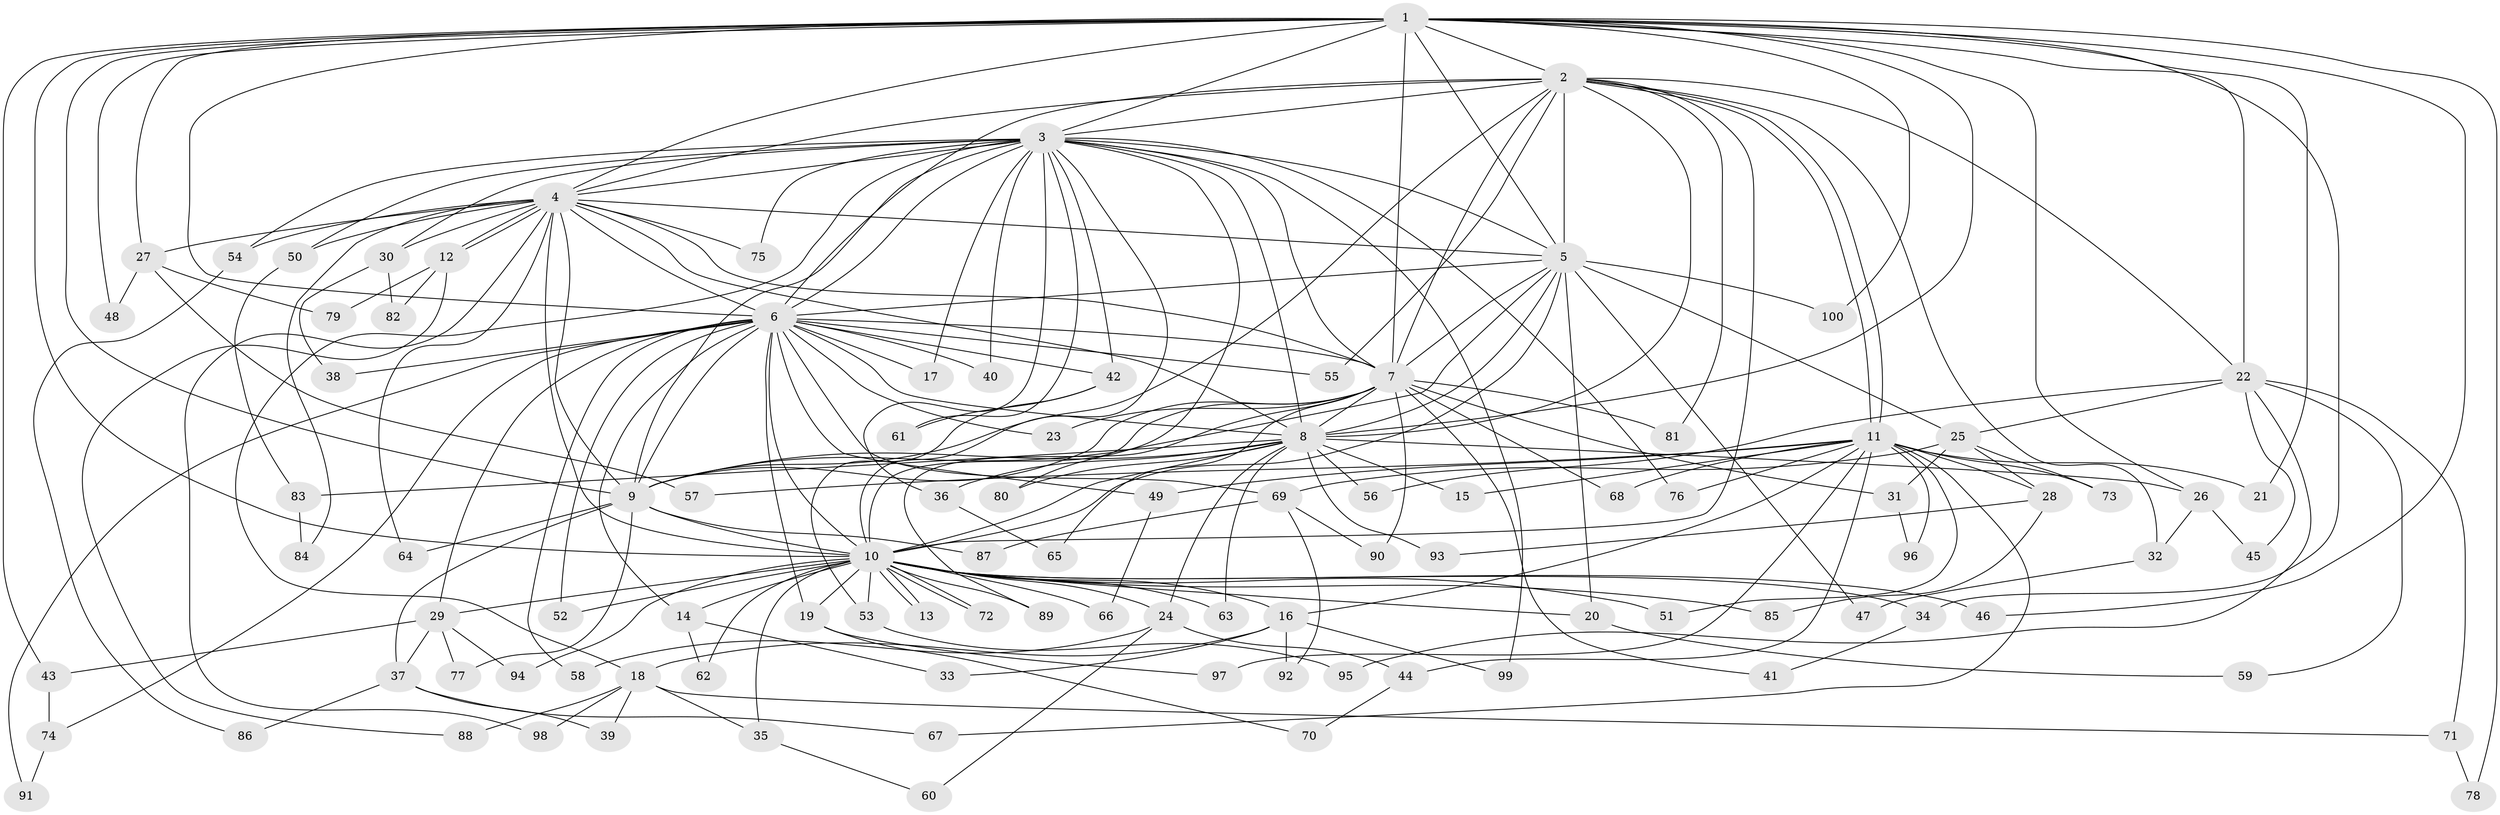 // Generated by graph-tools (version 1.1) at 2025/38/02/21/25 10:38:52]
// undirected, 100 vertices, 225 edges
graph export_dot {
graph [start="1"]
  node [color=gray90,style=filled];
  1;
  2;
  3;
  4;
  5;
  6;
  7;
  8;
  9;
  10;
  11;
  12;
  13;
  14;
  15;
  16;
  17;
  18;
  19;
  20;
  21;
  22;
  23;
  24;
  25;
  26;
  27;
  28;
  29;
  30;
  31;
  32;
  33;
  34;
  35;
  36;
  37;
  38;
  39;
  40;
  41;
  42;
  43;
  44;
  45;
  46;
  47;
  48;
  49;
  50;
  51;
  52;
  53;
  54;
  55;
  56;
  57;
  58;
  59;
  60;
  61;
  62;
  63;
  64;
  65;
  66;
  67;
  68;
  69;
  70;
  71;
  72;
  73;
  74;
  75;
  76;
  77;
  78;
  79;
  80;
  81;
  82;
  83;
  84;
  85;
  86;
  87;
  88;
  89;
  90;
  91;
  92;
  93;
  94;
  95;
  96;
  97;
  98;
  99;
  100;
  1 -- 2;
  1 -- 3;
  1 -- 4;
  1 -- 5;
  1 -- 6;
  1 -- 7;
  1 -- 8;
  1 -- 9;
  1 -- 10;
  1 -- 21;
  1 -- 22;
  1 -- 26;
  1 -- 27;
  1 -- 34;
  1 -- 43;
  1 -- 46;
  1 -- 48;
  1 -- 78;
  1 -- 100;
  2 -- 3;
  2 -- 4;
  2 -- 5;
  2 -- 6;
  2 -- 7;
  2 -- 8;
  2 -- 9;
  2 -- 10;
  2 -- 11;
  2 -- 11;
  2 -- 22;
  2 -- 32;
  2 -- 55;
  2 -- 81;
  3 -- 4;
  3 -- 5;
  3 -- 6;
  3 -- 7;
  3 -- 8;
  3 -- 9;
  3 -- 10;
  3 -- 17;
  3 -- 18;
  3 -- 30;
  3 -- 36;
  3 -- 40;
  3 -- 42;
  3 -- 50;
  3 -- 54;
  3 -- 61;
  3 -- 75;
  3 -- 76;
  3 -- 80;
  3 -- 99;
  4 -- 5;
  4 -- 6;
  4 -- 7;
  4 -- 8;
  4 -- 9;
  4 -- 10;
  4 -- 12;
  4 -- 12;
  4 -- 27;
  4 -- 30;
  4 -- 50;
  4 -- 54;
  4 -- 64;
  4 -- 75;
  4 -- 84;
  4 -- 98;
  5 -- 6;
  5 -- 7;
  5 -- 8;
  5 -- 9;
  5 -- 10;
  5 -- 20;
  5 -- 25;
  5 -- 47;
  5 -- 100;
  6 -- 7;
  6 -- 8;
  6 -- 9;
  6 -- 10;
  6 -- 14;
  6 -- 17;
  6 -- 19;
  6 -- 23;
  6 -- 29;
  6 -- 38;
  6 -- 40;
  6 -- 42;
  6 -- 49;
  6 -- 52;
  6 -- 55;
  6 -- 58;
  6 -- 69;
  6 -- 74;
  6 -- 91;
  7 -- 8;
  7 -- 9;
  7 -- 10;
  7 -- 23;
  7 -- 31;
  7 -- 41;
  7 -- 65;
  7 -- 68;
  7 -- 81;
  7 -- 89;
  7 -- 90;
  8 -- 9;
  8 -- 10;
  8 -- 15;
  8 -- 24;
  8 -- 26;
  8 -- 36;
  8 -- 56;
  8 -- 63;
  8 -- 80;
  8 -- 83;
  8 -- 93;
  9 -- 10;
  9 -- 37;
  9 -- 64;
  9 -- 77;
  9 -- 87;
  10 -- 13;
  10 -- 13;
  10 -- 14;
  10 -- 16;
  10 -- 19;
  10 -- 20;
  10 -- 24;
  10 -- 29;
  10 -- 34;
  10 -- 35;
  10 -- 46;
  10 -- 51;
  10 -- 52;
  10 -- 53;
  10 -- 62;
  10 -- 63;
  10 -- 66;
  10 -- 72;
  10 -- 72;
  10 -- 85;
  10 -- 89;
  10 -- 94;
  11 -- 15;
  11 -- 16;
  11 -- 21;
  11 -- 28;
  11 -- 44;
  11 -- 49;
  11 -- 51;
  11 -- 57;
  11 -- 67;
  11 -- 68;
  11 -- 73;
  11 -- 76;
  11 -- 96;
  11 -- 97;
  12 -- 79;
  12 -- 82;
  12 -- 88;
  14 -- 33;
  14 -- 62;
  16 -- 18;
  16 -- 33;
  16 -- 92;
  16 -- 99;
  18 -- 35;
  18 -- 39;
  18 -- 71;
  18 -- 88;
  18 -- 98;
  19 -- 70;
  19 -- 97;
  20 -- 59;
  22 -- 25;
  22 -- 45;
  22 -- 56;
  22 -- 59;
  22 -- 71;
  22 -- 95;
  24 -- 44;
  24 -- 58;
  24 -- 60;
  25 -- 28;
  25 -- 31;
  25 -- 69;
  25 -- 73;
  26 -- 32;
  26 -- 45;
  27 -- 48;
  27 -- 57;
  27 -- 79;
  28 -- 85;
  28 -- 93;
  29 -- 37;
  29 -- 43;
  29 -- 77;
  29 -- 94;
  30 -- 38;
  30 -- 82;
  31 -- 96;
  32 -- 47;
  34 -- 41;
  35 -- 60;
  36 -- 65;
  37 -- 39;
  37 -- 67;
  37 -- 86;
  42 -- 53;
  42 -- 61;
  43 -- 74;
  44 -- 70;
  49 -- 66;
  50 -- 83;
  53 -- 95;
  54 -- 86;
  69 -- 87;
  69 -- 90;
  69 -- 92;
  71 -- 78;
  74 -- 91;
  83 -- 84;
}
